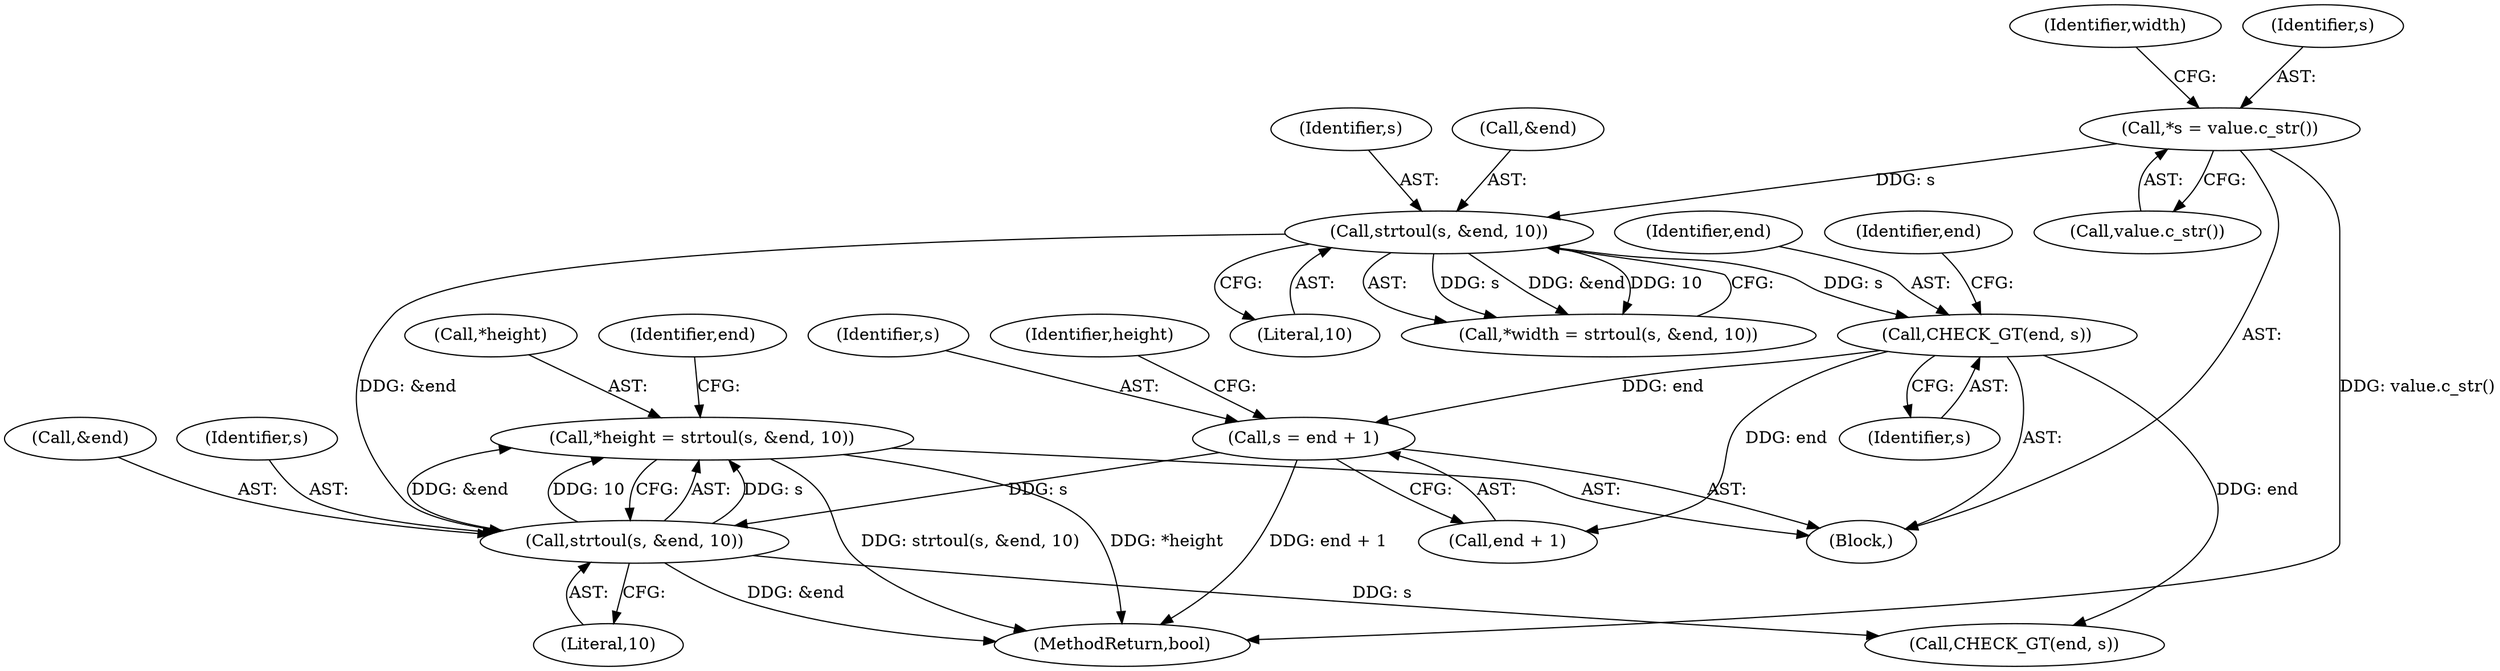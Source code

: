digraph "0_Android_68f67ef6cf1f41e77337be3bc4bff91f3a3c6324@pointer" {
"1000155" [label="(Call,*height = strtoul(s, &end, 10))"];
"1000158" [label="(Call,strtoul(s, &end, 10))"];
"1000150" [label="(Call,s = end + 1)"];
"1000143" [label="(Call,CHECK_GT(end, s))"];
"1000138" [label="(Call,strtoul(s, &end, 10))"];
"1000131" [label="(Call,*s = value.c_str())"];
"1000157" [label="(Identifier,height)"];
"1000137" [label="(Identifier,width)"];
"1000160" [label="(Call,&end)"];
"1000148" [label="(Identifier,end)"];
"1000143" [label="(Call,CHECK_GT(end, s))"];
"1000151" [label="(Identifier,s)"];
"1000172" [label="(MethodReturn,bool)"];
"1000133" [label="(Call,value.c_str())"];
"1000145" [label="(Identifier,s)"];
"1000132" [label="(Identifier,s)"];
"1000144" [label="(Identifier,end)"];
"1000142" [label="(Literal,10)"];
"1000131" [label="(Call,*s = value.c_str())"];
"1000164" [label="(Identifier,end)"];
"1000163" [label="(Call,CHECK_GT(end, s))"];
"1000159" [label="(Identifier,s)"];
"1000152" [label="(Call,end + 1)"];
"1000156" [label="(Call,*height)"];
"1000150" [label="(Call,s = end + 1)"];
"1000140" [label="(Call,&end)"];
"1000158" [label="(Call,strtoul(s, &end, 10))"];
"1000135" [label="(Call,*width = strtoul(s, &end, 10))"];
"1000139" [label="(Identifier,s)"];
"1000155" [label="(Call,*height = strtoul(s, &end, 10))"];
"1000162" [label="(Literal,10)"];
"1000138" [label="(Call,strtoul(s, &end, 10))"];
"1000105" [label="(Block,)"];
"1000155" -> "1000105"  [label="AST: "];
"1000155" -> "1000158"  [label="CFG: "];
"1000156" -> "1000155"  [label="AST: "];
"1000158" -> "1000155"  [label="AST: "];
"1000164" -> "1000155"  [label="CFG: "];
"1000155" -> "1000172"  [label="DDG: *height"];
"1000155" -> "1000172"  [label="DDG: strtoul(s, &end, 10)"];
"1000158" -> "1000155"  [label="DDG: s"];
"1000158" -> "1000155"  [label="DDG: &end"];
"1000158" -> "1000155"  [label="DDG: 10"];
"1000158" -> "1000162"  [label="CFG: "];
"1000159" -> "1000158"  [label="AST: "];
"1000160" -> "1000158"  [label="AST: "];
"1000162" -> "1000158"  [label="AST: "];
"1000158" -> "1000172"  [label="DDG: &end"];
"1000150" -> "1000158"  [label="DDG: s"];
"1000138" -> "1000158"  [label="DDG: &end"];
"1000158" -> "1000163"  [label="DDG: s"];
"1000150" -> "1000105"  [label="AST: "];
"1000150" -> "1000152"  [label="CFG: "];
"1000151" -> "1000150"  [label="AST: "];
"1000152" -> "1000150"  [label="AST: "];
"1000157" -> "1000150"  [label="CFG: "];
"1000150" -> "1000172"  [label="DDG: end + 1"];
"1000143" -> "1000150"  [label="DDG: end"];
"1000143" -> "1000105"  [label="AST: "];
"1000143" -> "1000145"  [label="CFG: "];
"1000144" -> "1000143"  [label="AST: "];
"1000145" -> "1000143"  [label="AST: "];
"1000148" -> "1000143"  [label="CFG: "];
"1000138" -> "1000143"  [label="DDG: s"];
"1000143" -> "1000152"  [label="DDG: end"];
"1000143" -> "1000163"  [label="DDG: end"];
"1000138" -> "1000135"  [label="AST: "];
"1000138" -> "1000142"  [label="CFG: "];
"1000139" -> "1000138"  [label="AST: "];
"1000140" -> "1000138"  [label="AST: "];
"1000142" -> "1000138"  [label="AST: "];
"1000135" -> "1000138"  [label="CFG: "];
"1000138" -> "1000135"  [label="DDG: s"];
"1000138" -> "1000135"  [label="DDG: &end"];
"1000138" -> "1000135"  [label="DDG: 10"];
"1000131" -> "1000138"  [label="DDG: s"];
"1000131" -> "1000105"  [label="AST: "];
"1000131" -> "1000133"  [label="CFG: "];
"1000132" -> "1000131"  [label="AST: "];
"1000133" -> "1000131"  [label="AST: "];
"1000137" -> "1000131"  [label="CFG: "];
"1000131" -> "1000172"  [label="DDG: value.c_str()"];
}
